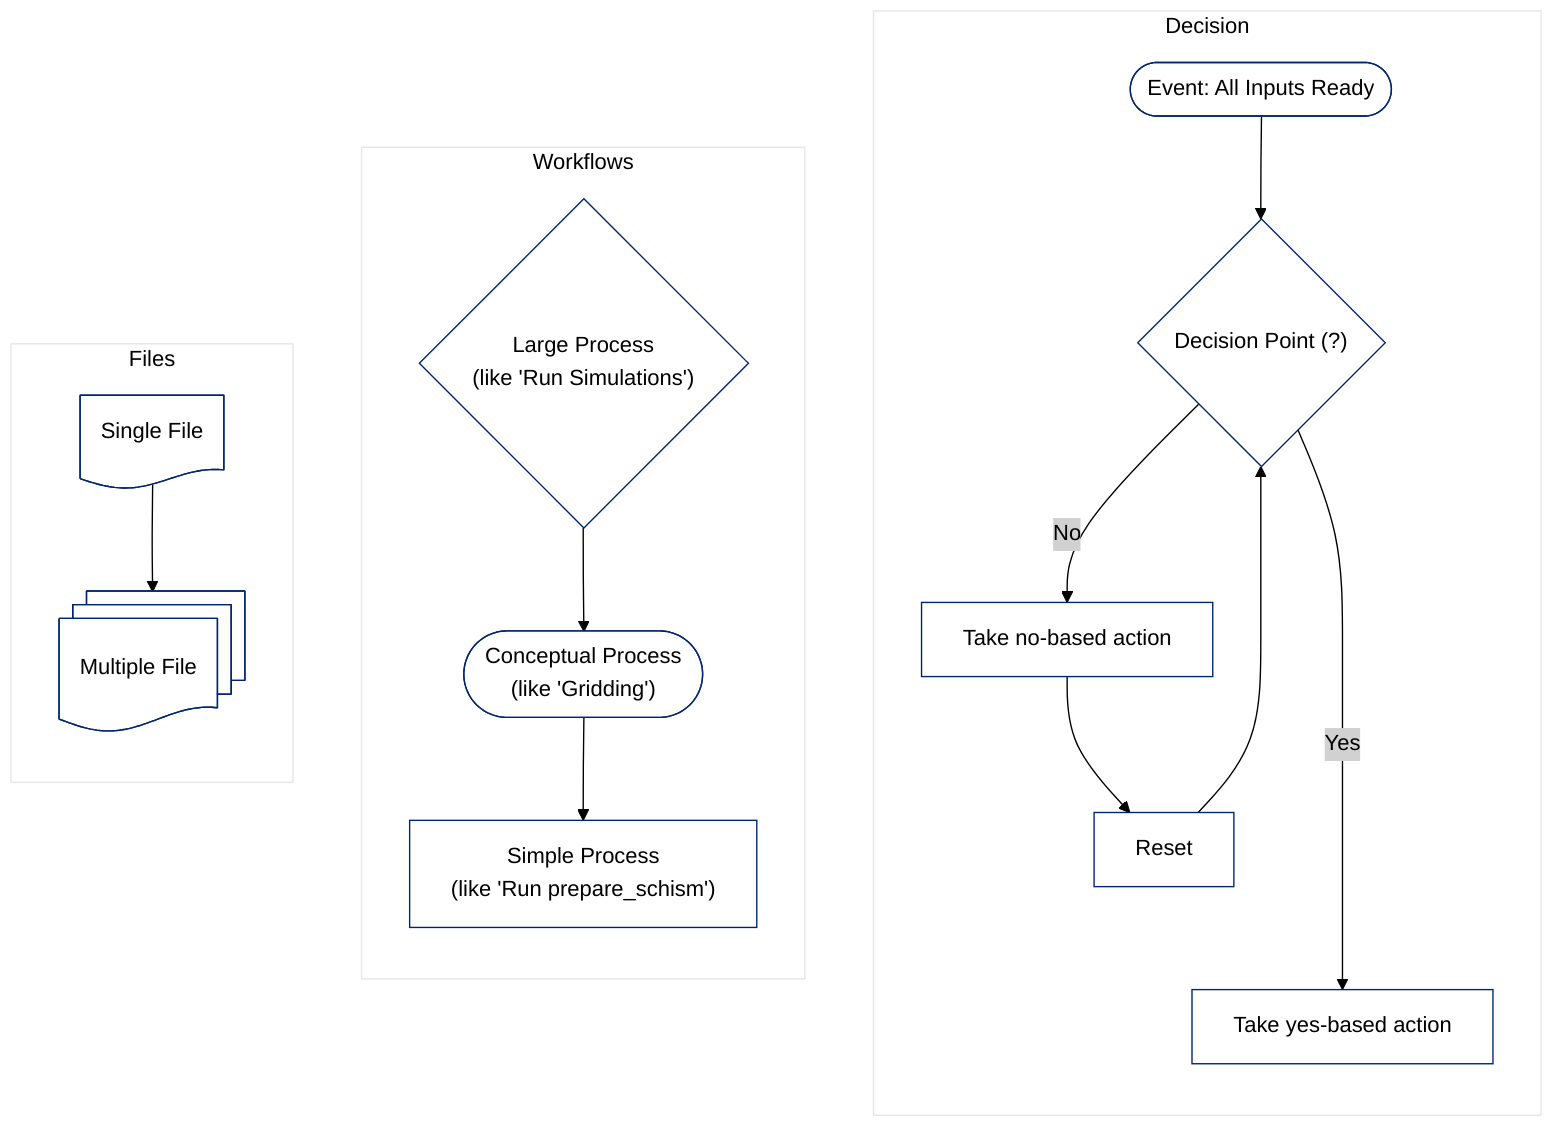 ---
config:
  look: classic
  theme: redux
  layout: default
---
%%{
    init: {
        'theme': 'base',
        'themeVariables': {
        'primaryColor': '#fff',
        'primaryTextColor': '#000',
        'primaryBorderColor': '#002570',
        'lineColor': '#000',
        'secondaryColor': '#d1d1d1',
        'tertiaryColor': '#fff'
        }
    }
}%%
flowchart LR

    %% files ---------------
    subgraph Files
        doc@{ shape: doc, label: "Single File"} --> docs@{ shape: docs, label: "Multiple File"}
    end

    %% Workflows -----------

    subgraph Workflows
        large{"Large Process
        (like 'Run Simulations')"}
        concept(["Conceptual Process
        (like 'Gridding')"])
        simple["Simple Process
        (like 'Run prepare_schism')"]
        large --> concept --> simple
    end

    %% Decision/Flow --------
    subgraph Decision
        start([Event: All Inputs Ready]) --> decpt{"Decision Point (?)"}
        decpt -- Yes ----> actiony[Take yes-based action]
        decpt -- No --> actionn[Take no-based action]
        actionn --> reset[Reset] --> decpt
    end

    %% A e1@==> B
    %% e1@{ animate: true }
    Files ~~~ Workflows ~~~ Decision


%% Command Line prompt to produce the svg diagram
%% > mmdc -i .\bds_mermaid_conventions.mmd -o ../img/bds_mermaid_conventions.svg